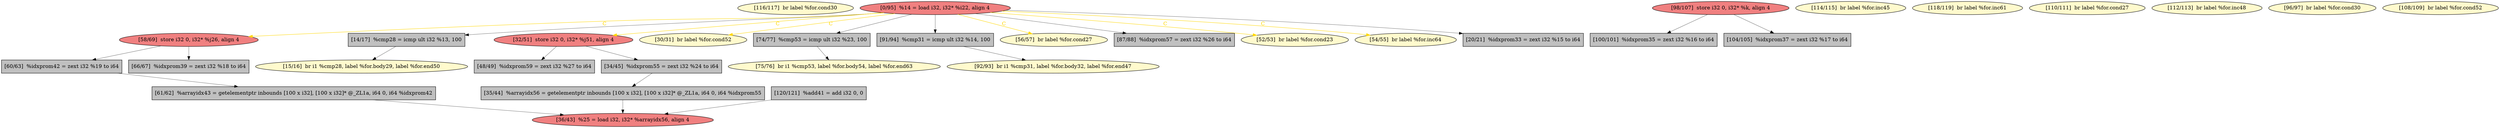 
digraph G {


node903 [fillcolor=lemonchiffon,label="[116/117]  br label %for.cond30",shape=ellipse,style=filled ]
node898 [fillcolor=grey,label="[61/62]  %arrayidx43 = getelementptr inbounds [100 x i32], [100 x i32]* @_ZL1a, i64 0, i64 %idxprom42",shape=rectangle,style=filled ]
node897 [fillcolor=grey,label="[100/101]  %idxprom35 = zext i32 %16 to i64",shape=rectangle,style=filled ]
node896 [fillcolor=lemonchiffon,label="[75/76]  br i1 %cmp53, label %for.body54, label %for.end63",shape=ellipse,style=filled ]
node893 [fillcolor=grey,label="[35/44]  %arrayidx56 = getelementptr inbounds [100 x i32], [100 x i32]* @_ZL1a, i64 0, i64 %idxprom55",shape=rectangle,style=filled ]
node892 [fillcolor=grey,label="[48/49]  %idxprom59 = zext i32 %27 to i64",shape=rectangle,style=filled ]
node895 [fillcolor=lightcoral,label="[58/69]  store i32 0, i32* %j26, align 4",shape=ellipse,style=filled ]
node891 [fillcolor=grey,label="[14/17]  %cmp28 = icmp ult i32 %13, 100",shape=rectangle,style=filled ]
node899 [fillcolor=lemonchiffon,label="[114/115]  br label %for.inc45",shape=ellipse,style=filled ]
node890 [fillcolor=lemonchiffon,label="[15/16]  br i1 %cmp28, label %for.body29, label %for.end50",shape=ellipse,style=filled ]
node888 [fillcolor=lightcoral,label="[32/51]  store i32 0, i32* %j51, align 4",shape=ellipse,style=filled ]
node887 [fillcolor=lemonchiffon,label="[30/31]  br label %for.cond52",shape=ellipse,style=filled ]
node876 [fillcolor=lemonchiffon,label="[118/119]  br label %for.inc61",shape=ellipse,style=filled ]
node881 [fillcolor=lightcoral,label="[98/107]  store i32 0, i32* %k, align 4",shape=ellipse,style=filled ]
node871 [fillcolor=grey,label="[74/77]  %cmp53 = icmp ult i32 %23, 100",shape=rectangle,style=filled ]
node875 [fillcolor=grey,label="[91/94]  %cmp31 = icmp ult i32 %14, 100",shape=rectangle,style=filled ]
node874 [fillcolor=lemonchiffon,label="[56/57]  br label %for.cond27",shape=ellipse,style=filled ]
node889 [fillcolor=grey,label="[60/63]  %idxprom42 = zext i32 %19 to i64",shape=rectangle,style=filled ]
node872 [fillcolor=grey,label="[87/88]  %idxprom57 = zext i32 %26 to i64",shape=rectangle,style=filled ]
node902 [fillcolor=lemonchiffon,label="[110/111]  br label %for.cond27",shape=ellipse,style=filled ]
node900 [fillcolor=lemonchiffon,label="[112/113]  br label %for.inc48",shape=ellipse,style=filled ]
node894 [fillcolor=grey,label="[66/67]  %idxprom39 = zext i32 %18 to i64",shape=rectangle,style=filled ]
node883 [fillcolor=lemonchiffon,label="[52/53]  br label %for.cond23",shape=ellipse,style=filled ]
node877 [fillcolor=lemonchiffon,label="[54/55]  br label %for.inc64",shape=ellipse,style=filled ]
node878 [fillcolor=lightcoral,label="[0/95]  %14 = load i32, i32* %i22, align 4",shape=ellipse,style=filled ]
node884 [fillcolor=grey,label="[20/21]  %idxprom33 = zext i32 %15 to i64",shape=rectangle,style=filled ]
node901 [fillcolor=grey,label="[34/45]  %idxprom55 = zext i32 %24 to i64",shape=rectangle,style=filled ]
node879 [fillcolor=grey,label="[120/121]  %add41 = add i32 0, 0",shape=rectangle,style=filled ]
node880 [fillcolor=lemonchiffon,label="[96/97]  br label %for.cond30",shape=ellipse,style=filled ]
node873 [fillcolor=lemonchiffon,label="[92/93]  br i1 %cmp31, label %for.body32, label %for.end47",shape=ellipse,style=filled ]
node885 [fillcolor=grey,label="[104/105]  %idxprom37 = zext i32 %17 to i64",shape=rectangle,style=filled ]
node882 [fillcolor=lemonchiffon,label="[108/109]  br label %for.cond52",shape=ellipse,style=filled ]
node886 [fillcolor=lightcoral,label="[36/43]  %25 = load i32, i32* %arrayidx56, align 4",shape=ellipse,style=filled ]

node878->node891 [style=solid,color=black,label="",penwidth=0.5,fontcolor=black ]
node881->node897 [style=solid,color=black,label="",penwidth=0.5,fontcolor=black ]
node889->node898 [style=solid,color=black,label="",penwidth=0.5,fontcolor=black ]
node888->node901 [style=solid,color=black,label="",penwidth=0.5,fontcolor=black ]
node878->node888 [style=solid,color=gold,label="C",penwidth=1.0,fontcolor=gold ]
node878->node895 [style=solid,color=gold,label="C",penwidth=1.0,fontcolor=gold ]
node878->node884 [style=solid,color=black,label="",penwidth=0.5,fontcolor=black ]
node875->node873 [style=solid,color=black,label="",penwidth=0.5,fontcolor=black ]
node898->node886 [style=solid,color=black,label="",penwidth=0.5,fontcolor=black ]
node878->node874 [style=solid,color=gold,label="C",penwidth=1.0,fontcolor=gold ]
node871->node896 [style=solid,color=black,label="",penwidth=0.5,fontcolor=black ]
node879->node886 [style=solid,color=black,label="",penwidth=0.5,fontcolor=black ]
node878->node887 [style=solid,color=gold,label="C",penwidth=1.0,fontcolor=gold ]
node878->node883 [style=solid,color=gold,label="C",penwidth=1.0,fontcolor=gold ]
node878->node871 [style=solid,color=black,label="",penwidth=0.5,fontcolor=black ]
node895->node894 [style=solid,color=black,label="",penwidth=0.5,fontcolor=black ]
node895->node889 [style=solid,color=black,label="",penwidth=0.5,fontcolor=black ]
node878->node872 [style=solid,color=black,label="",penwidth=0.5,fontcolor=black ]
node878->node875 [style=solid,color=black,label="",penwidth=0.5,fontcolor=black ]
node888->node892 [style=solid,color=black,label="",penwidth=0.5,fontcolor=black ]
node893->node886 [style=solid,color=black,label="",penwidth=0.5,fontcolor=black ]
node881->node885 [style=solid,color=black,label="",penwidth=0.5,fontcolor=black ]
node891->node890 [style=solid,color=black,label="",penwidth=0.5,fontcolor=black ]
node878->node877 [style=solid,color=gold,label="C",penwidth=1.0,fontcolor=gold ]
node901->node893 [style=solid,color=black,label="",penwidth=0.5,fontcolor=black ]


}
